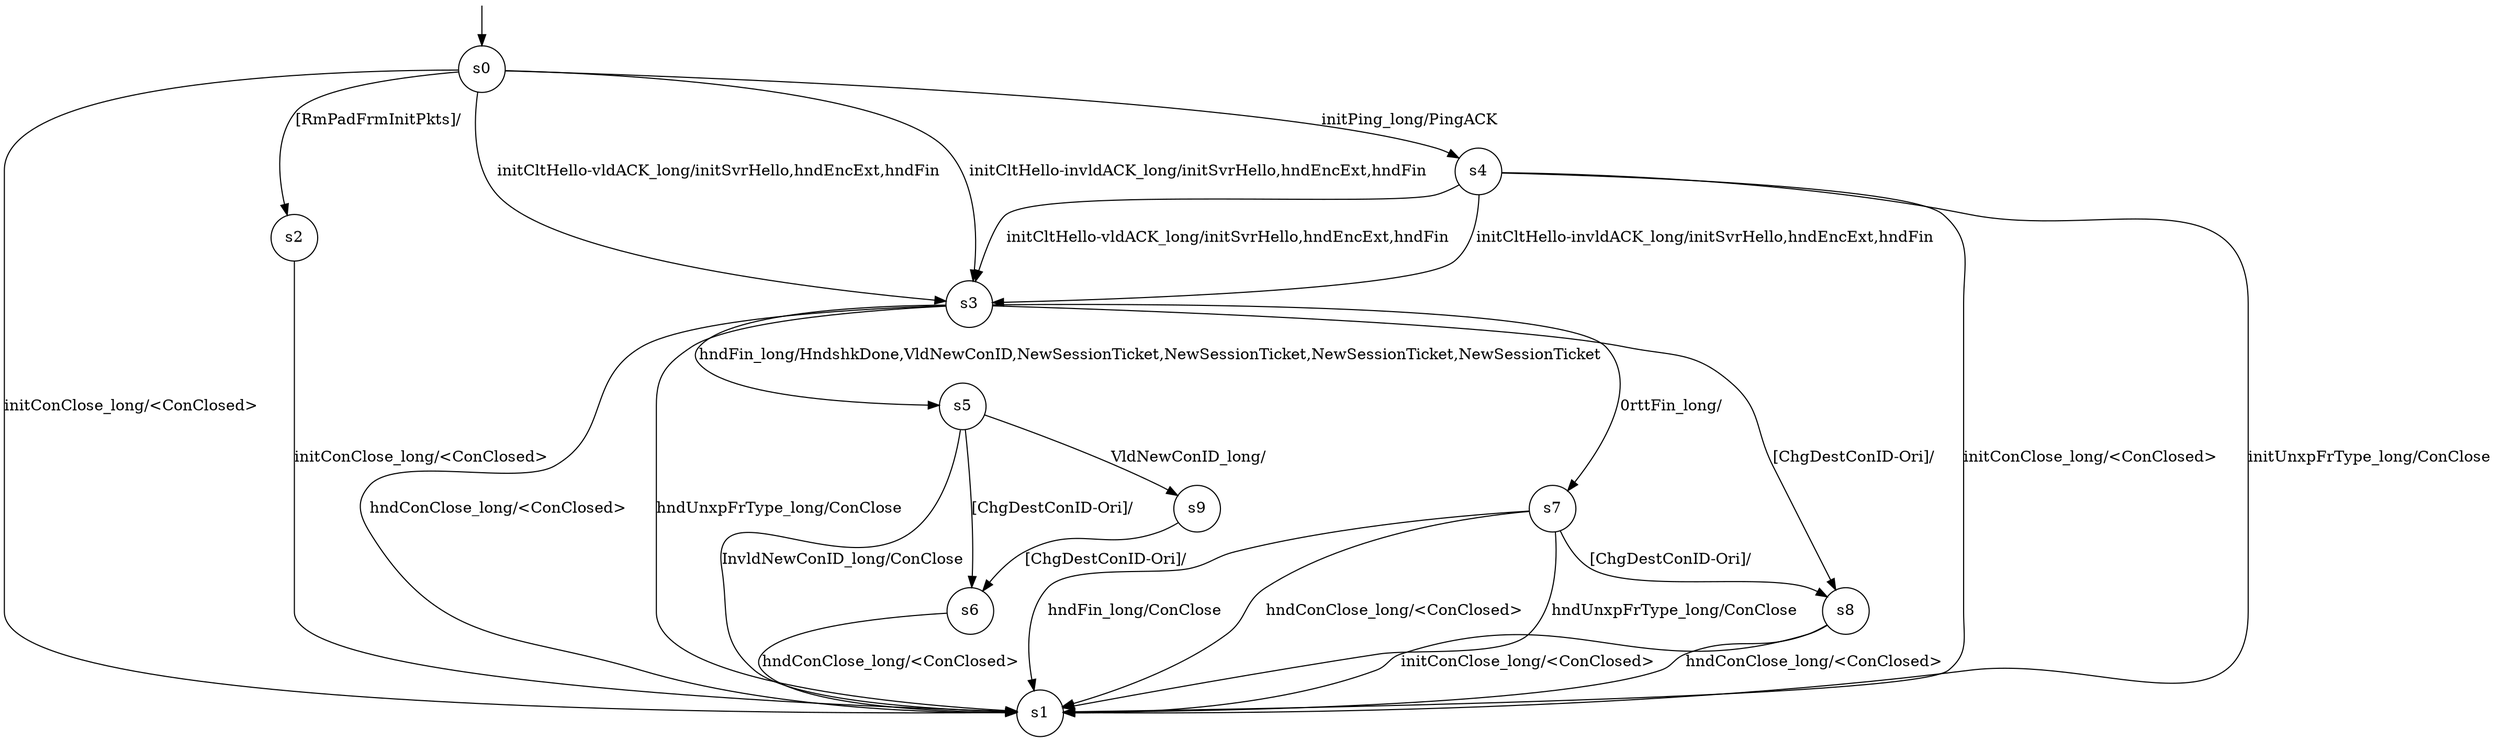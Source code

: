 digraph g {

s0 [shape="circle" label="s0"];
s1 [shape="circle" label="s1"];
s2 [shape="circle" label="s2"];
s3 [shape="circle" label="s3"];
s4 [shape="circle" label="s4"];
s5 [shape="circle" label="s5"];
s6 [shape="circle" label="s6"];
s7 [shape="circle" label="s7"];
s8 [shape="circle" label="s8"];
s9 [shape="circle" label="s9"];
s0 -> s4 [label="initPing_long/PingACK "];
s0 -> s1 [label="initConClose_long/<ConClosed> "];
s0 -> s3 [label="initCltHello-vldACK_long/initSvrHello,hndEncExt,hndFin "];
s0 -> s3 [label="initCltHello-invldACK_long/initSvrHello,hndEncExt,hndFin "];
s0 -> s2 [label="[RmPadFrmInitPkts]/ "];
s2 -> s1 [label="initConClose_long/<ConClosed> "];
s3 -> s5 [label="hndFin_long/HndshkDone,VldNewConID,NewSessionTicket,NewSessionTicket,NewSessionTicket,NewSessionTicket "];
s3 -> s1 [label="hndConClose_long/<ConClosed> "];
s3 -> s1 [label="hndUnxpFrType_long/ConClose "];
s3 -> s7 [label="0rttFin_long/ "];
s3 -> s8 [label="[ChgDestConID-Ori]/ "];
s4 -> s1 [label="initConClose_long/<ConClosed> "];
s4 -> s3 [label="initCltHello-vldACK_long/initSvrHello,hndEncExt,hndFin "];
s4 -> s3 [label="initCltHello-invldACK_long/initSvrHello,hndEncExt,hndFin "];
s4 -> s1 [label="initUnxpFrType_long/ConClose "];
s5 -> s9 [label="VldNewConID_long/ "];
s5 -> s1 [label="InvldNewConID_long/ConClose "];
s5 -> s6 [label="[ChgDestConID-Ori]/ "];
s6 -> s1 [label="hndConClose_long/<ConClosed> "];
s7 -> s1 [label="hndFin_long/ConClose "];
s7 -> s1 [label="hndConClose_long/<ConClosed> "];
s7 -> s1 [label="hndUnxpFrType_long/ConClose "];
s7 -> s8 [label="[ChgDestConID-Ori]/ "];
s8 -> s1 [label="initConClose_long/<ConClosed> "];
s8 -> s1 [label="hndConClose_long/<ConClosed> "];
s9 -> s6 [label="[ChgDestConID-Ori]/ "];

__start0 [label="" shape="none" width="0" height="0"];
__start0 -> s0;

}
